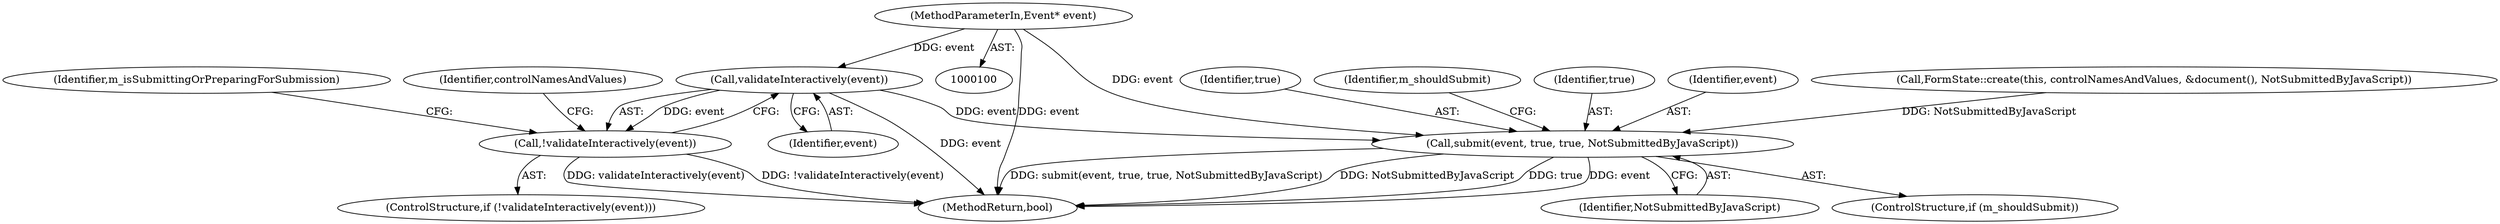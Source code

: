 digraph "0_Chrome_4d77eed905ce1d00361282e8822a2a3be61d25c0@pointer" {
"1000123" [label="(Call,validateInteractively(event))"];
"1000101" [label="(MethodParameterIn,Event* event)"];
"1000122" [label="(Call,!validateInteractively(event))"];
"1000159" [label="(Call,submit(event, true, true, NotSubmittedByJavaScript))"];
"1000124" [label="(Identifier,event)"];
"1000166" [label="(MethodReturn,bool)"];
"1000121" [label="(ControlStructure,if (!validateInteractively(event)))"];
"1000133" [label="(Identifier,controlNamesAndValues)"];
"1000157" [label="(ControlStructure,if (m_shouldSubmit))"];
"1000159" [label="(Call,submit(event, true, true, NotSubmittedByJavaScript))"];
"1000127" [label="(Identifier,m_isSubmittingOrPreparingForSubmission)"];
"1000162" [label="(Identifier,true)"];
"1000165" [label="(Identifier,m_shouldSubmit)"];
"1000122" [label="(Call,!validateInteractively(event))"];
"1000163" [label="(Identifier,NotSubmittedByJavaScript)"];
"1000161" [label="(Identifier,true)"];
"1000101" [label="(MethodParameterIn,Event* event)"];
"1000123" [label="(Call,validateInteractively(event))"];
"1000160" [label="(Identifier,event)"];
"1000137" [label="(Call,FormState::create(this, controlNamesAndValues, &document(), NotSubmittedByJavaScript))"];
"1000123" -> "1000122"  [label="AST: "];
"1000123" -> "1000124"  [label="CFG: "];
"1000124" -> "1000123"  [label="AST: "];
"1000122" -> "1000123"  [label="CFG: "];
"1000123" -> "1000166"  [label="DDG: event"];
"1000123" -> "1000122"  [label="DDG: event"];
"1000101" -> "1000123"  [label="DDG: event"];
"1000123" -> "1000159"  [label="DDG: event"];
"1000101" -> "1000100"  [label="AST: "];
"1000101" -> "1000166"  [label="DDG: event"];
"1000101" -> "1000159"  [label="DDG: event"];
"1000122" -> "1000121"  [label="AST: "];
"1000127" -> "1000122"  [label="CFG: "];
"1000133" -> "1000122"  [label="CFG: "];
"1000122" -> "1000166"  [label="DDG: validateInteractively(event)"];
"1000122" -> "1000166"  [label="DDG: !validateInteractively(event)"];
"1000159" -> "1000157"  [label="AST: "];
"1000159" -> "1000163"  [label="CFG: "];
"1000160" -> "1000159"  [label="AST: "];
"1000161" -> "1000159"  [label="AST: "];
"1000162" -> "1000159"  [label="AST: "];
"1000163" -> "1000159"  [label="AST: "];
"1000165" -> "1000159"  [label="CFG: "];
"1000159" -> "1000166"  [label="DDG: event"];
"1000159" -> "1000166"  [label="DDG: submit(event, true, true, NotSubmittedByJavaScript)"];
"1000159" -> "1000166"  [label="DDG: NotSubmittedByJavaScript"];
"1000159" -> "1000166"  [label="DDG: true"];
"1000137" -> "1000159"  [label="DDG: NotSubmittedByJavaScript"];
}
